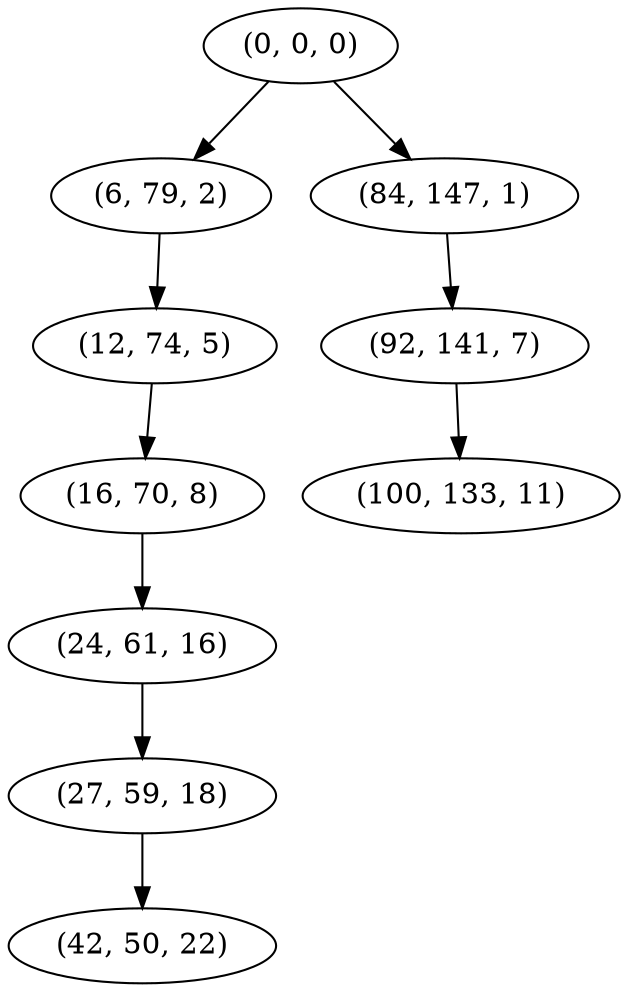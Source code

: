 digraph tree {
    "(0, 0, 0)";
    "(6, 79, 2)";
    "(12, 74, 5)";
    "(16, 70, 8)";
    "(24, 61, 16)";
    "(27, 59, 18)";
    "(42, 50, 22)";
    "(84, 147, 1)";
    "(92, 141, 7)";
    "(100, 133, 11)";
    "(0, 0, 0)" -> "(6, 79, 2)";
    "(0, 0, 0)" -> "(84, 147, 1)";
    "(6, 79, 2)" -> "(12, 74, 5)";
    "(12, 74, 5)" -> "(16, 70, 8)";
    "(16, 70, 8)" -> "(24, 61, 16)";
    "(24, 61, 16)" -> "(27, 59, 18)";
    "(27, 59, 18)" -> "(42, 50, 22)";
    "(84, 147, 1)" -> "(92, 141, 7)";
    "(92, 141, 7)" -> "(100, 133, 11)";
}
